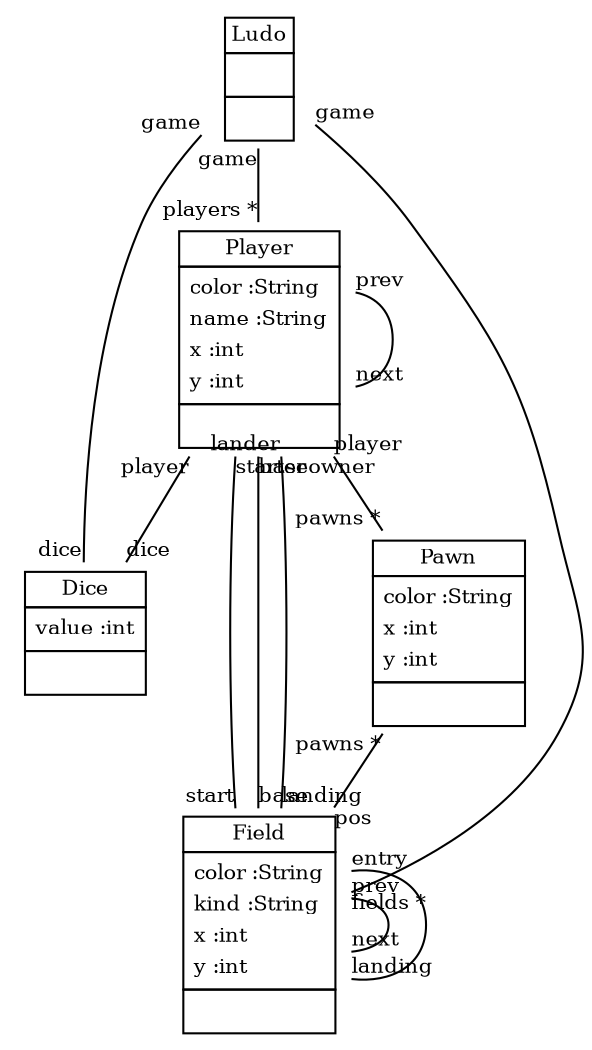 
 digraph ClassDiagram {
    node [shape = none, fontsize = 10]; 
    edge [fontsize = 10];
    
    
    Ludo [label=<<table border='0' cellborder='1' cellspacing='0'> <tr> <td>Ludo</td> </tr> <tr><td><table border='0' cellborder='0' cellspacing='0'> <tr><td> </td></tr> </table></td></tr> <tr><td><table border='0' cellborder='0' cellspacing='0'> <tr><td> </td></tr> </table></td></tr> </table>>];
    Player [label=<<table border='0' cellborder='1' cellspacing='0'> <tr> <td>Player</td> </tr> <tr><td><table border='0' cellborder='0' cellspacing='0'> <tr><td align='left'>color :String</td></tr> <tr><td align='left'>name :String</td></tr> <tr><td align='left'>x :int</td></tr> <tr><td align='left'>y :int</td></tr>  </table></td></tr> <tr><td><table border='0' cellborder='0' cellspacing='0'> <tr><td> </td></tr> </table></td></tr> </table>>];
    Dice [label=<<table border='0' cellborder='1' cellspacing='0'> <tr> <td>Dice</td> </tr> <tr><td><table border='0' cellborder='0' cellspacing='0'> <tr><td align='left'>value :int</td></tr>  </table></td></tr> <tr><td><table border='0' cellborder='0' cellspacing='0'> <tr><td> </td></tr> </table></td></tr> </table>>];
    Field [label=<<table border='0' cellborder='1' cellspacing='0'> <tr> <td>Field</td> </tr> <tr><td><table border='0' cellborder='0' cellspacing='0'> <tr><td align='left'>color :String</td></tr> <tr><td align='left'>kind :String</td></tr> <tr><td align='left'>x :int</td></tr> <tr><td align='left'>y :int</td></tr>  </table></td></tr> <tr><td><table border='0' cellborder='0' cellspacing='0'> <tr><td> </td></tr> </table></td></tr> </table>>];
    Pawn [label=<<table border='0' cellborder='1' cellspacing='0'> <tr> <td>Pawn</td> </tr> <tr><td><table border='0' cellborder='0' cellspacing='0'> <tr><td align='left'>color :String</td></tr> <tr><td align='left'>x :int</td></tr> <tr><td align='left'>y :int</td></tr>  </table></td></tr> <tr><td><table border='0' cellborder='0' cellspacing='0'> <tr><td> </td></tr> </table></td></tr> </table>>];
    
    
    
    Ludo -> Player [headlabel = "players *" taillabel = "game" arrowhead = "none" ];
    Player -> Player [headlabel = "next" taillabel = "prev" arrowhead = "none" ];
    Ludo -> Dice [headlabel = "dice" taillabel = "game" arrowhead = "none" ];
    Player -> Dice [headlabel = "dice" taillabel = "player" arrowhead = "none" ];
    Ludo -> Field [headlabel = "fields *" taillabel = "game" arrowhead = "none" ];
    Field -> Field [headlabel = "next" taillabel = "prev" arrowhead = "none" ];
    Field -> Field [headlabel = "landing" taillabel = "entry" arrowhead = "none" ];
    Player -> Field [headlabel = "start" taillabel = "starter" arrowhead = "none" ];
    Player -> Field [headlabel = "base" taillabel = "baseowner" arrowhead = "none" ];
    Player -> Field [headlabel = "landing" taillabel = "lander" arrowhead = "none" ];
    Player -> Pawn [headlabel = "pawns *" taillabel = "player" arrowhead = "none" ];
    Pawn -> Field [headlabel = "pos" taillabel = "pawns *" arrowhead = "none" ];
}


